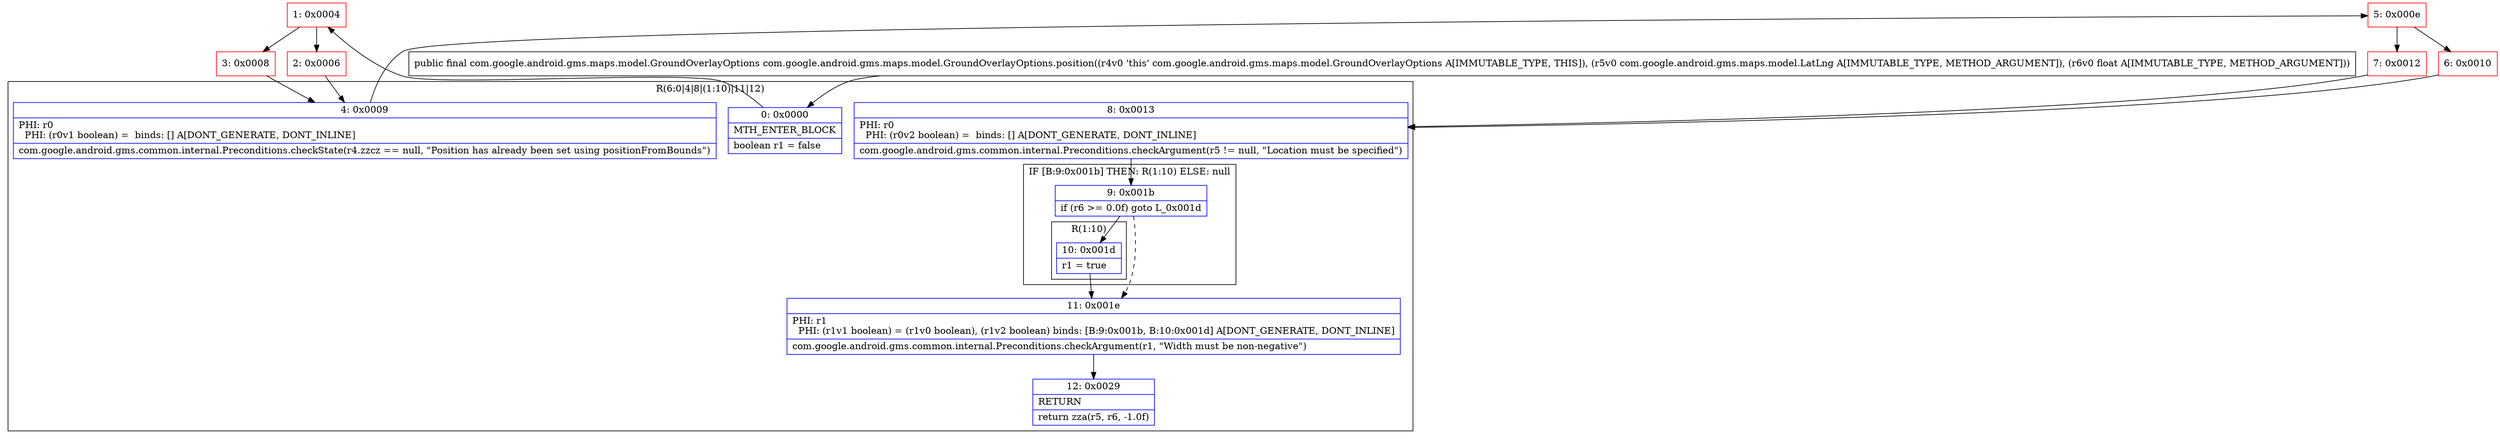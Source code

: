 digraph "CFG forcom.google.android.gms.maps.model.GroundOverlayOptions.position(Lcom\/google\/android\/gms\/maps\/model\/LatLng;F)Lcom\/google\/android\/gms\/maps\/model\/GroundOverlayOptions;" {
subgraph cluster_Region_1271286534 {
label = "R(6:0|4|8|(1:10)|11|12)";
node [shape=record,color=blue];
Node_0 [shape=record,label="{0\:\ 0x0000|MTH_ENTER_BLOCK\l|boolean r1 = false\l}"];
Node_4 [shape=record,label="{4\:\ 0x0009|PHI: r0 \l  PHI: (r0v1 boolean) =  binds: [] A[DONT_GENERATE, DONT_INLINE]\l|com.google.android.gms.common.internal.Preconditions.checkState(r4.zzcz == null, \"Position has already been set using positionFromBounds\")\l}"];
Node_8 [shape=record,label="{8\:\ 0x0013|PHI: r0 \l  PHI: (r0v2 boolean) =  binds: [] A[DONT_GENERATE, DONT_INLINE]\l|com.google.android.gms.common.internal.Preconditions.checkArgument(r5 != null, \"Location must be specified\")\l}"];
subgraph cluster_IfRegion_2119961350 {
label = "IF [B:9:0x001b] THEN: R(1:10) ELSE: null";
node [shape=record,color=blue];
Node_9 [shape=record,label="{9\:\ 0x001b|if (r6 \>= 0.0f) goto L_0x001d\l}"];
subgraph cluster_Region_1171210565 {
label = "R(1:10)";
node [shape=record,color=blue];
Node_10 [shape=record,label="{10\:\ 0x001d|r1 = true\l}"];
}
}
Node_11 [shape=record,label="{11\:\ 0x001e|PHI: r1 \l  PHI: (r1v1 boolean) = (r1v0 boolean), (r1v2 boolean) binds: [B:9:0x001b, B:10:0x001d] A[DONT_GENERATE, DONT_INLINE]\l|com.google.android.gms.common.internal.Preconditions.checkArgument(r1, \"Width must be non\-negative\")\l}"];
Node_12 [shape=record,label="{12\:\ 0x0029|RETURN\l|return zza(r5, r6, \-1.0f)\l}"];
}
Node_1 [shape=record,color=red,label="{1\:\ 0x0004}"];
Node_2 [shape=record,color=red,label="{2\:\ 0x0006}"];
Node_3 [shape=record,color=red,label="{3\:\ 0x0008}"];
Node_5 [shape=record,color=red,label="{5\:\ 0x000e}"];
Node_6 [shape=record,color=red,label="{6\:\ 0x0010}"];
Node_7 [shape=record,color=red,label="{7\:\ 0x0012}"];
MethodNode[shape=record,label="{public final com.google.android.gms.maps.model.GroundOverlayOptions com.google.android.gms.maps.model.GroundOverlayOptions.position((r4v0 'this' com.google.android.gms.maps.model.GroundOverlayOptions A[IMMUTABLE_TYPE, THIS]), (r5v0 com.google.android.gms.maps.model.LatLng A[IMMUTABLE_TYPE, METHOD_ARGUMENT]), (r6v0 float A[IMMUTABLE_TYPE, METHOD_ARGUMENT])) }"];
MethodNode -> Node_0;
Node_0 -> Node_1;
Node_4 -> Node_5;
Node_8 -> Node_9;
Node_9 -> Node_10;
Node_9 -> Node_11[style=dashed];
Node_10 -> Node_11;
Node_11 -> Node_12;
Node_1 -> Node_2;
Node_1 -> Node_3;
Node_2 -> Node_4;
Node_3 -> Node_4;
Node_5 -> Node_6;
Node_5 -> Node_7;
Node_6 -> Node_8;
Node_7 -> Node_8;
}

